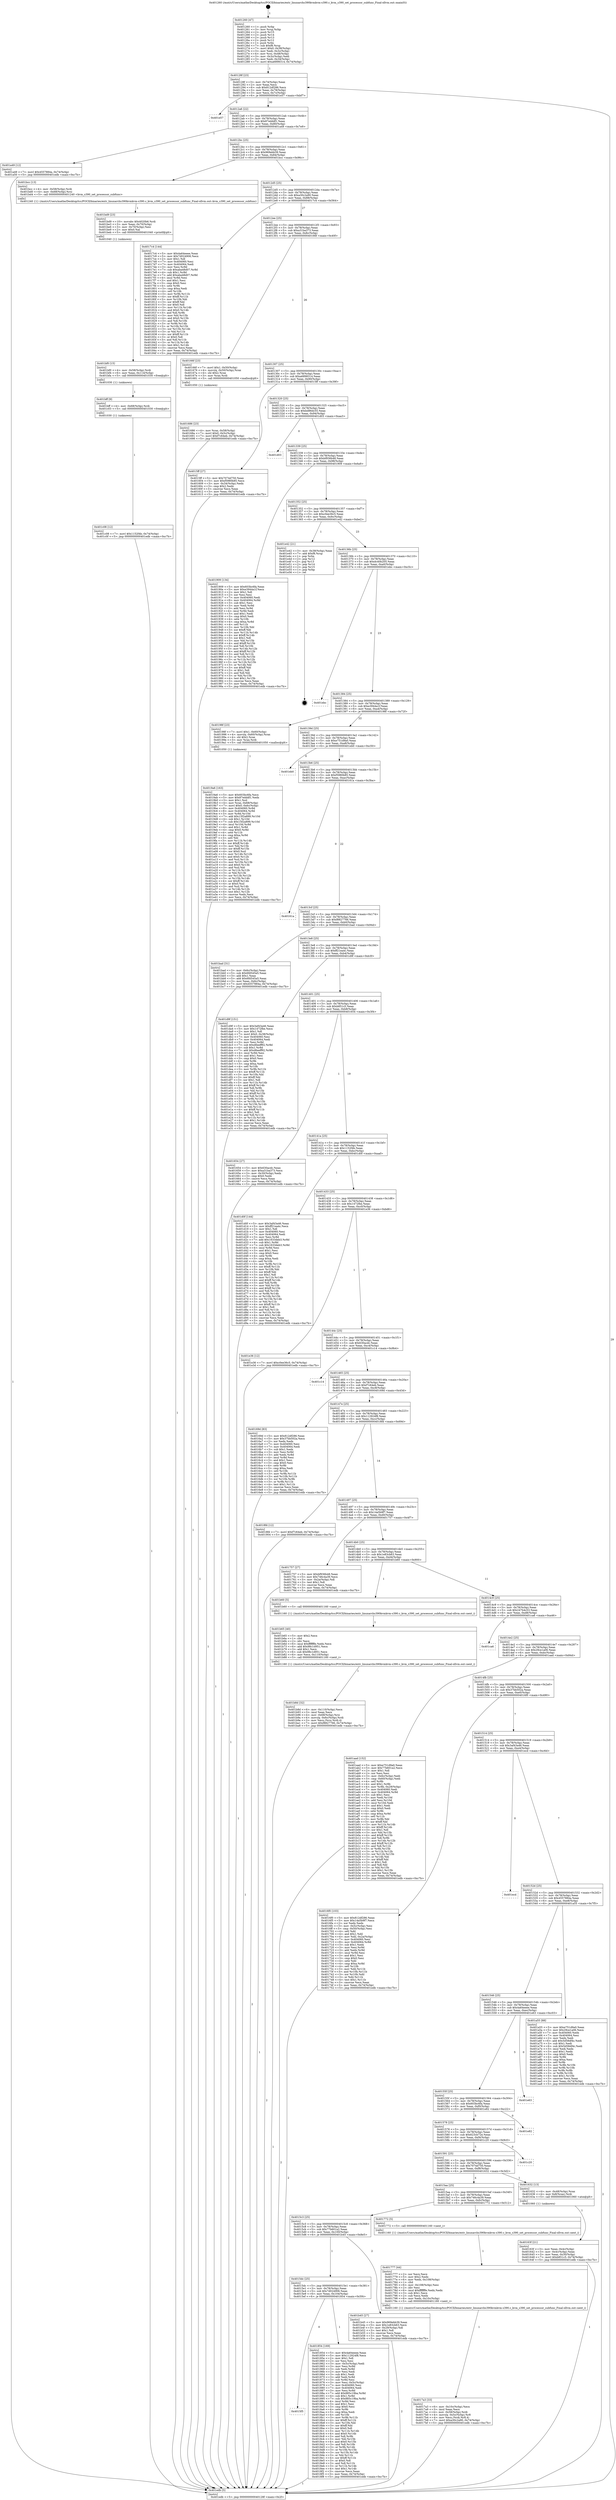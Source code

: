 digraph "0x401260" {
  label = "0x401260 (/mnt/c/Users/mathe/Desktop/tcc/POCII/binaries/extr_linuxarchs390kvmkvm-s390.c_kvm_s390_set_processor_subfunc_Final-ollvm.out::main(0))"
  labelloc = "t"
  node[shape=record]

  Entry [label="",width=0.3,height=0.3,shape=circle,fillcolor=black,style=filled]
  "0x40128f" [label="{
     0x40128f [23]\l
     | [instrs]\l
     &nbsp;&nbsp;0x40128f \<+3\>: mov -0x74(%rbp),%eax\l
     &nbsp;&nbsp;0x401292 \<+2\>: mov %eax,%ecx\l
     &nbsp;&nbsp;0x401294 \<+6\>: sub $0x812df286,%ecx\l
     &nbsp;&nbsp;0x40129a \<+3\>: mov %eax,-0x78(%rbp)\l
     &nbsp;&nbsp;0x40129d \<+3\>: mov %ecx,-0x7c(%rbp)\l
     &nbsp;&nbsp;0x4012a0 \<+6\>: je 0000000000401e57 \<main+0xbf7\>\l
  }"]
  "0x401e57" [label="{
     0x401e57\l
  }", style=dashed]
  "0x4012a6" [label="{
     0x4012a6 [22]\l
     | [instrs]\l
     &nbsp;&nbsp;0x4012a6 \<+5\>: jmp 00000000004012ab \<main+0x4b\>\l
     &nbsp;&nbsp;0x4012ab \<+3\>: mov -0x78(%rbp),%eax\l
     &nbsp;&nbsp;0x4012ae \<+5\>: sub $0x87edddf1,%eax\l
     &nbsp;&nbsp;0x4012b3 \<+3\>: mov %eax,-0x80(%rbp)\l
     &nbsp;&nbsp;0x4012b6 \<+6\>: je 0000000000401a49 \<main+0x7e9\>\l
  }"]
  Exit [label="",width=0.3,height=0.3,shape=circle,fillcolor=black,style=filled,peripheries=2]
  "0x401a49" [label="{
     0x401a49 [12]\l
     | [instrs]\l
     &nbsp;&nbsp;0x401a49 \<+7\>: movl $0x4557884a,-0x74(%rbp)\l
     &nbsp;&nbsp;0x401a50 \<+5\>: jmp 0000000000401edb \<main+0xc7b\>\l
  }"]
  "0x4012bc" [label="{
     0x4012bc [25]\l
     | [instrs]\l
     &nbsp;&nbsp;0x4012bc \<+5\>: jmp 00000000004012c1 \<main+0x61\>\l
     &nbsp;&nbsp;0x4012c1 \<+3\>: mov -0x78(%rbp),%eax\l
     &nbsp;&nbsp;0x4012c4 \<+5\>: sub $0x969ebb39,%eax\l
     &nbsp;&nbsp;0x4012c9 \<+6\>: mov %eax,-0x84(%rbp)\l
     &nbsp;&nbsp;0x4012cf \<+6\>: je 0000000000401bcc \<main+0x96c\>\l
  }"]
  "0x401c08" [label="{
     0x401c08 [12]\l
     | [instrs]\l
     &nbsp;&nbsp;0x401c08 \<+7\>: movl $0x1152f4b,-0x74(%rbp)\l
     &nbsp;&nbsp;0x401c0f \<+5\>: jmp 0000000000401edb \<main+0xc7b\>\l
  }"]
  "0x401bcc" [label="{
     0x401bcc [13]\l
     | [instrs]\l
     &nbsp;&nbsp;0x401bcc \<+4\>: mov -0x58(%rbp),%rdi\l
     &nbsp;&nbsp;0x401bd0 \<+4\>: mov -0x68(%rbp),%rsi\l
     &nbsp;&nbsp;0x401bd4 \<+5\>: call 0000000000401240 \<kvm_s390_set_processor_subfunc\>\l
     | [calls]\l
     &nbsp;&nbsp;0x401240 \{1\} (/mnt/c/Users/mathe/Desktop/tcc/POCII/binaries/extr_linuxarchs390kvmkvm-s390.c_kvm_s390_set_processor_subfunc_Final-ollvm.out::kvm_s390_set_processor_subfunc)\l
  }"]
  "0x4012d5" [label="{
     0x4012d5 [25]\l
     | [instrs]\l
     &nbsp;&nbsp;0x4012d5 \<+5\>: jmp 00000000004012da \<main+0x7a\>\l
     &nbsp;&nbsp;0x4012da \<+3\>: mov -0x78(%rbp),%eax\l
     &nbsp;&nbsp;0x4012dd \<+5\>: sub $0xa30c2a90,%eax\l
     &nbsp;&nbsp;0x4012e2 \<+6\>: mov %eax,-0x88(%rbp)\l
     &nbsp;&nbsp;0x4012e8 \<+6\>: je 00000000004017c4 \<main+0x564\>\l
  }"]
  "0x401bff" [label="{
     0x401bff [9]\l
     | [instrs]\l
     &nbsp;&nbsp;0x401bff \<+4\>: mov -0x68(%rbp),%rdi\l
     &nbsp;&nbsp;0x401c03 \<+5\>: call 0000000000401030 \<free@plt\>\l
     | [calls]\l
     &nbsp;&nbsp;0x401030 \{1\} (unknown)\l
  }"]
  "0x4017c4" [label="{
     0x4017c4 [144]\l
     | [instrs]\l
     &nbsp;&nbsp;0x4017c4 \<+5\>: mov $0x4a64eeee,%eax\l
     &nbsp;&nbsp;0x4017c9 \<+5\>: mov $0x7d024906,%ecx\l
     &nbsp;&nbsp;0x4017ce \<+2\>: mov $0x1,%dl\l
     &nbsp;&nbsp;0x4017d0 \<+7\>: mov 0x404060,%esi\l
     &nbsp;&nbsp;0x4017d7 \<+7\>: mov 0x404064,%edi\l
     &nbsp;&nbsp;0x4017de \<+3\>: mov %esi,%r8d\l
     &nbsp;&nbsp;0x4017e1 \<+7\>: sub $0xaba48d07,%r8d\l
     &nbsp;&nbsp;0x4017e8 \<+4\>: sub $0x1,%r8d\l
     &nbsp;&nbsp;0x4017ec \<+7\>: add $0xaba48d07,%r8d\l
     &nbsp;&nbsp;0x4017f3 \<+4\>: imul %r8d,%esi\l
     &nbsp;&nbsp;0x4017f7 \<+3\>: and $0x1,%esi\l
     &nbsp;&nbsp;0x4017fa \<+3\>: cmp $0x0,%esi\l
     &nbsp;&nbsp;0x4017fd \<+4\>: sete %r9b\l
     &nbsp;&nbsp;0x401801 \<+3\>: cmp $0xa,%edi\l
     &nbsp;&nbsp;0x401804 \<+4\>: setl %r10b\l
     &nbsp;&nbsp;0x401808 \<+3\>: mov %r9b,%r11b\l
     &nbsp;&nbsp;0x40180b \<+4\>: xor $0xff,%r11b\l
     &nbsp;&nbsp;0x40180f \<+3\>: mov %r10b,%bl\l
     &nbsp;&nbsp;0x401812 \<+3\>: xor $0xff,%bl\l
     &nbsp;&nbsp;0x401815 \<+3\>: xor $0x0,%dl\l
     &nbsp;&nbsp;0x401818 \<+3\>: mov %r11b,%r14b\l
     &nbsp;&nbsp;0x40181b \<+4\>: and $0x0,%r14b\l
     &nbsp;&nbsp;0x40181f \<+3\>: and %dl,%r9b\l
     &nbsp;&nbsp;0x401822 \<+3\>: mov %bl,%r15b\l
     &nbsp;&nbsp;0x401825 \<+4\>: and $0x0,%r15b\l
     &nbsp;&nbsp;0x401829 \<+3\>: and %dl,%r10b\l
     &nbsp;&nbsp;0x40182c \<+3\>: or %r9b,%r14b\l
     &nbsp;&nbsp;0x40182f \<+3\>: or %r10b,%r15b\l
     &nbsp;&nbsp;0x401832 \<+3\>: xor %r15b,%r14b\l
     &nbsp;&nbsp;0x401835 \<+3\>: or %bl,%r11b\l
     &nbsp;&nbsp;0x401838 \<+4\>: xor $0xff,%r11b\l
     &nbsp;&nbsp;0x40183c \<+3\>: or $0x0,%dl\l
     &nbsp;&nbsp;0x40183f \<+3\>: and %dl,%r11b\l
     &nbsp;&nbsp;0x401842 \<+3\>: or %r11b,%r14b\l
     &nbsp;&nbsp;0x401845 \<+4\>: test $0x1,%r14b\l
     &nbsp;&nbsp;0x401849 \<+3\>: cmovne %ecx,%eax\l
     &nbsp;&nbsp;0x40184c \<+3\>: mov %eax,-0x74(%rbp)\l
     &nbsp;&nbsp;0x40184f \<+5\>: jmp 0000000000401edb \<main+0xc7b\>\l
  }"]
  "0x4012ee" [label="{
     0x4012ee [25]\l
     | [instrs]\l
     &nbsp;&nbsp;0x4012ee \<+5\>: jmp 00000000004012f3 \<main+0x93\>\l
     &nbsp;&nbsp;0x4012f3 \<+3\>: mov -0x78(%rbp),%eax\l
     &nbsp;&nbsp;0x4012f6 \<+5\>: sub $0xa31ba373,%eax\l
     &nbsp;&nbsp;0x4012fb \<+6\>: mov %eax,-0x8c(%rbp)\l
     &nbsp;&nbsp;0x401301 \<+6\>: je 000000000040166f \<main+0x40f\>\l
  }"]
  "0x401bf0" [label="{
     0x401bf0 [15]\l
     | [instrs]\l
     &nbsp;&nbsp;0x401bf0 \<+4\>: mov -0x58(%rbp),%rdi\l
     &nbsp;&nbsp;0x401bf4 \<+6\>: mov %eax,-0x114(%rbp)\l
     &nbsp;&nbsp;0x401bfa \<+5\>: call 0000000000401030 \<free@plt\>\l
     | [calls]\l
     &nbsp;&nbsp;0x401030 \{1\} (unknown)\l
  }"]
  "0x40166f" [label="{
     0x40166f [23]\l
     | [instrs]\l
     &nbsp;&nbsp;0x40166f \<+7\>: movl $0x1,-0x50(%rbp)\l
     &nbsp;&nbsp;0x401676 \<+4\>: movslq -0x50(%rbp),%rax\l
     &nbsp;&nbsp;0x40167a \<+4\>: shl $0x2,%rax\l
     &nbsp;&nbsp;0x40167e \<+3\>: mov %rax,%rdi\l
     &nbsp;&nbsp;0x401681 \<+5\>: call 0000000000401050 \<malloc@plt\>\l
     | [calls]\l
     &nbsp;&nbsp;0x401050 \{1\} (unknown)\l
  }"]
  "0x401307" [label="{
     0x401307 [25]\l
     | [instrs]\l
     &nbsp;&nbsp;0x401307 \<+5\>: jmp 000000000040130c \<main+0xac\>\l
     &nbsp;&nbsp;0x40130c \<+3\>: mov -0x78(%rbp),%eax\l
     &nbsp;&nbsp;0x40130f \<+5\>: sub $0xa6898314,%eax\l
     &nbsp;&nbsp;0x401314 \<+6\>: mov %eax,-0x90(%rbp)\l
     &nbsp;&nbsp;0x40131a \<+6\>: je 00000000004015ff \<main+0x39f\>\l
  }"]
  "0x401bd9" [label="{
     0x401bd9 [23]\l
     | [instrs]\l
     &nbsp;&nbsp;0x401bd9 \<+10\>: movabs $0x4020b6,%rdi\l
     &nbsp;&nbsp;0x401be3 \<+3\>: mov %eax,-0x70(%rbp)\l
     &nbsp;&nbsp;0x401be6 \<+3\>: mov -0x70(%rbp),%esi\l
     &nbsp;&nbsp;0x401be9 \<+2\>: mov $0x0,%al\l
     &nbsp;&nbsp;0x401beb \<+5\>: call 0000000000401040 \<printf@plt\>\l
     | [calls]\l
     &nbsp;&nbsp;0x401040 \{1\} (unknown)\l
  }"]
  "0x4015ff" [label="{
     0x4015ff [27]\l
     | [instrs]\l
     &nbsp;&nbsp;0x4015ff \<+5\>: mov $0x7074d750,%eax\l
     &nbsp;&nbsp;0x401604 \<+5\>: mov $0xf5980b85,%ecx\l
     &nbsp;&nbsp;0x401609 \<+3\>: mov -0x34(%rbp),%edx\l
     &nbsp;&nbsp;0x40160c \<+3\>: cmp $0x2,%edx\l
     &nbsp;&nbsp;0x40160f \<+3\>: cmovne %ecx,%eax\l
     &nbsp;&nbsp;0x401612 \<+3\>: mov %eax,-0x74(%rbp)\l
     &nbsp;&nbsp;0x401615 \<+5\>: jmp 0000000000401edb \<main+0xc7b\>\l
  }"]
  "0x401320" [label="{
     0x401320 [25]\l
     | [instrs]\l
     &nbsp;&nbsp;0x401320 \<+5\>: jmp 0000000000401325 \<main+0xc5\>\l
     &nbsp;&nbsp;0x401325 \<+3\>: mov -0x78(%rbp),%eax\l
     &nbsp;&nbsp;0x401328 \<+5\>: sub $0xbd86dc55,%eax\l
     &nbsp;&nbsp;0x40132d \<+6\>: mov %eax,-0x94(%rbp)\l
     &nbsp;&nbsp;0x401333 \<+6\>: je 0000000000401d03 \<main+0xaa3\>\l
  }"]
  "0x401edb" [label="{
     0x401edb [5]\l
     | [instrs]\l
     &nbsp;&nbsp;0x401edb \<+5\>: jmp 000000000040128f \<main+0x2f\>\l
  }"]
  "0x401260" [label="{
     0x401260 [47]\l
     | [instrs]\l
     &nbsp;&nbsp;0x401260 \<+1\>: push %rbp\l
     &nbsp;&nbsp;0x401261 \<+3\>: mov %rsp,%rbp\l
     &nbsp;&nbsp;0x401264 \<+2\>: push %r15\l
     &nbsp;&nbsp;0x401266 \<+2\>: push %r14\l
     &nbsp;&nbsp;0x401268 \<+2\>: push %r13\l
     &nbsp;&nbsp;0x40126a \<+2\>: push %r12\l
     &nbsp;&nbsp;0x40126c \<+1\>: push %rbx\l
     &nbsp;&nbsp;0x40126d \<+7\>: sub $0xf8,%rsp\l
     &nbsp;&nbsp;0x401274 \<+7\>: movl $0x0,-0x38(%rbp)\l
     &nbsp;&nbsp;0x40127b \<+3\>: mov %edi,-0x3c(%rbp)\l
     &nbsp;&nbsp;0x40127e \<+4\>: mov %rsi,-0x48(%rbp)\l
     &nbsp;&nbsp;0x401282 \<+3\>: mov -0x3c(%rbp),%edi\l
     &nbsp;&nbsp;0x401285 \<+3\>: mov %edi,-0x34(%rbp)\l
     &nbsp;&nbsp;0x401288 \<+7\>: movl $0xa6898314,-0x74(%rbp)\l
  }"]
  "0x401b8d" [label="{
     0x401b8d [32]\l
     | [instrs]\l
     &nbsp;&nbsp;0x401b8d \<+6\>: mov -0x110(%rbp),%ecx\l
     &nbsp;&nbsp;0x401b93 \<+3\>: imul %eax,%ecx\l
     &nbsp;&nbsp;0x401b96 \<+4\>: mov -0x68(%rbp),%rsi\l
     &nbsp;&nbsp;0x401b9a \<+4\>: movslq -0x6c(%rbp),%rdi\l
     &nbsp;&nbsp;0x401b9e \<+3\>: mov %ecx,(%rsi,%rdi,4)\l
     &nbsp;&nbsp;0x401ba1 \<+7\>: movl $0xf8827766,-0x74(%rbp)\l
     &nbsp;&nbsp;0x401ba8 \<+5\>: jmp 0000000000401edb \<main+0xc7b\>\l
  }"]
  "0x401d03" [label="{
     0x401d03\l
  }", style=dashed]
  "0x401339" [label="{
     0x401339 [25]\l
     | [instrs]\l
     &nbsp;&nbsp;0x401339 \<+5\>: jmp 000000000040133e \<main+0xde\>\l
     &nbsp;&nbsp;0x40133e \<+3\>: mov -0x78(%rbp),%eax\l
     &nbsp;&nbsp;0x401341 \<+5\>: sub $0xbf936b48,%eax\l
     &nbsp;&nbsp;0x401346 \<+6\>: mov %eax,-0x98(%rbp)\l
     &nbsp;&nbsp;0x40134c \<+6\>: je 0000000000401909 \<main+0x6a9\>\l
  }"]
  "0x401b65" [label="{
     0x401b65 [40]\l
     | [instrs]\l
     &nbsp;&nbsp;0x401b65 \<+5\>: mov $0x2,%ecx\l
     &nbsp;&nbsp;0x401b6a \<+1\>: cltd\l
     &nbsp;&nbsp;0x401b6b \<+2\>: idiv %ecx\l
     &nbsp;&nbsp;0x401b6d \<+6\>: imul $0xfffffffe,%edx,%ecx\l
     &nbsp;&nbsp;0x401b73 \<+6\>: add $0x98c1d951,%ecx\l
     &nbsp;&nbsp;0x401b79 \<+3\>: add $0x1,%ecx\l
     &nbsp;&nbsp;0x401b7c \<+6\>: sub $0x98c1d951,%ecx\l
     &nbsp;&nbsp;0x401b82 \<+6\>: mov %ecx,-0x110(%rbp)\l
     &nbsp;&nbsp;0x401b88 \<+5\>: call 0000000000401160 \<next_i\>\l
     | [calls]\l
     &nbsp;&nbsp;0x401160 \{1\} (/mnt/c/Users/mathe/Desktop/tcc/POCII/binaries/extr_linuxarchs390kvmkvm-s390.c_kvm_s390_set_processor_subfunc_Final-ollvm.out::next_i)\l
  }"]
  "0x401909" [label="{
     0x401909 [134]\l
     | [instrs]\l
     &nbsp;&nbsp;0x401909 \<+5\>: mov $0x603bc6fa,%eax\l
     &nbsp;&nbsp;0x40190e \<+5\>: mov $0xe3944a1f,%ecx\l
     &nbsp;&nbsp;0x401913 \<+2\>: mov $0x1,%dl\l
     &nbsp;&nbsp;0x401915 \<+2\>: xor %esi,%esi\l
     &nbsp;&nbsp;0x401917 \<+7\>: mov 0x404060,%edi\l
     &nbsp;&nbsp;0x40191e \<+8\>: mov 0x404064,%r8d\l
     &nbsp;&nbsp;0x401926 \<+3\>: sub $0x1,%esi\l
     &nbsp;&nbsp;0x401929 \<+3\>: mov %edi,%r9d\l
     &nbsp;&nbsp;0x40192c \<+3\>: add %esi,%r9d\l
     &nbsp;&nbsp;0x40192f \<+4\>: imul %r9d,%edi\l
     &nbsp;&nbsp;0x401933 \<+3\>: and $0x1,%edi\l
     &nbsp;&nbsp;0x401936 \<+3\>: cmp $0x0,%edi\l
     &nbsp;&nbsp;0x401939 \<+4\>: sete %r10b\l
     &nbsp;&nbsp;0x40193d \<+4\>: cmp $0xa,%r8d\l
     &nbsp;&nbsp;0x401941 \<+4\>: setl %r11b\l
     &nbsp;&nbsp;0x401945 \<+3\>: mov %r10b,%bl\l
     &nbsp;&nbsp;0x401948 \<+3\>: xor $0xff,%bl\l
     &nbsp;&nbsp;0x40194b \<+3\>: mov %r11b,%r14b\l
     &nbsp;&nbsp;0x40194e \<+4\>: xor $0xff,%r14b\l
     &nbsp;&nbsp;0x401952 \<+3\>: xor $0x1,%dl\l
     &nbsp;&nbsp;0x401955 \<+3\>: mov %bl,%r15b\l
     &nbsp;&nbsp;0x401958 \<+4\>: and $0xff,%r15b\l
     &nbsp;&nbsp;0x40195c \<+3\>: and %dl,%r10b\l
     &nbsp;&nbsp;0x40195f \<+3\>: mov %r14b,%r12b\l
     &nbsp;&nbsp;0x401962 \<+4\>: and $0xff,%r12b\l
     &nbsp;&nbsp;0x401966 \<+3\>: and %dl,%r11b\l
     &nbsp;&nbsp;0x401969 \<+3\>: or %r10b,%r15b\l
     &nbsp;&nbsp;0x40196c \<+3\>: or %r11b,%r12b\l
     &nbsp;&nbsp;0x40196f \<+3\>: xor %r12b,%r15b\l
     &nbsp;&nbsp;0x401972 \<+3\>: or %r14b,%bl\l
     &nbsp;&nbsp;0x401975 \<+3\>: xor $0xff,%bl\l
     &nbsp;&nbsp;0x401978 \<+3\>: or $0x1,%dl\l
     &nbsp;&nbsp;0x40197b \<+2\>: and %dl,%bl\l
     &nbsp;&nbsp;0x40197d \<+3\>: or %bl,%r15b\l
     &nbsp;&nbsp;0x401980 \<+4\>: test $0x1,%r15b\l
     &nbsp;&nbsp;0x401984 \<+3\>: cmovne %ecx,%eax\l
     &nbsp;&nbsp;0x401987 \<+3\>: mov %eax,-0x74(%rbp)\l
     &nbsp;&nbsp;0x40198a \<+5\>: jmp 0000000000401edb \<main+0xc7b\>\l
  }"]
  "0x401352" [label="{
     0x401352 [25]\l
     | [instrs]\l
     &nbsp;&nbsp;0x401352 \<+5\>: jmp 0000000000401357 \<main+0xf7\>\l
     &nbsp;&nbsp;0x401357 \<+3\>: mov -0x78(%rbp),%eax\l
     &nbsp;&nbsp;0x40135a \<+5\>: sub $0xc0ee36c5,%eax\l
     &nbsp;&nbsp;0x40135f \<+6\>: mov %eax,-0x9c(%rbp)\l
     &nbsp;&nbsp;0x401365 \<+6\>: je 0000000000401e42 \<main+0xbe2\>\l
  }"]
  "0x4019a6" [label="{
     0x4019a6 [163]\l
     | [instrs]\l
     &nbsp;&nbsp;0x4019a6 \<+5\>: mov $0x603bc6fa,%ecx\l
     &nbsp;&nbsp;0x4019ab \<+5\>: mov $0x87edddf1,%edx\l
     &nbsp;&nbsp;0x4019b0 \<+3\>: mov $0x1,%sil\l
     &nbsp;&nbsp;0x4019b3 \<+4\>: mov %rax,-0x68(%rbp)\l
     &nbsp;&nbsp;0x4019b7 \<+7\>: movl $0x0,-0x6c(%rbp)\l
     &nbsp;&nbsp;0x4019be \<+8\>: mov 0x404060,%r8d\l
     &nbsp;&nbsp;0x4019c6 \<+8\>: mov 0x404064,%r9d\l
     &nbsp;&nbsp;0x4019ce \<+3\>: mov %r8d,%r10d\l
     &nbsp;&nbsp;0x4019d1 \<+7\>: add $0x15f2a899,%r10d\l
     &nbsp;&nbsp;0x4019d8 \<+4\>: sub $0x1,%r10d\l
     &nbsp;&nbsp;0x4019dc \<+7\>: sub $0x15f2a899,%r10d\l
     &nbsp;&nbsp;0x4019e3 \<+4\>: imul %r10d,%r8d\l
     &nbsp;&nbsp;0x4019e7 \<+4\>: and $0x1,%r8d\l
     &nbsp;&nbsp;0x4019eb \<+4\>: cmp $0x0,%r8d\l
     &nbsp;&nbsp;0x4019ef \<+4\>: sete %r11b\l
     &nbsp;&nbsp;0x4019f3 \<+4\>: cmp $0xa,%r9d\l
     &nbsp;&nbsp;0x4019f7 \<+3\>: setl %bl\l
     &nbsp;&nbsp;0x4019fa \<+3\>: mov %r11b,%r14b\l
     &nbsp;&nbsp;0x4019fd \<+4\>: xor $0xff,%r14b\l
     &nbsp;&nbsp;0x401a01 \<+3\>: mov %bl,%r15b\l
     &nbsp;&nbsp;0x401a04 \<+4\>: xor $0xff,%r15b\l
     &nbsp;&nbsp;0x401a08 \<+4\>: xor $0x0,%sil\l
     &nbsp;&nbsp;0x401a0c \<+3\>: mov %r14b,%r12b\l
     &nbsp;&nbsp;0x401a0f \<+4\>: and $0x0,%r12b\l
     &nbsp;&nbsp;0x401a13 \<+3\>: and %sil,%r11b\l
     &nbsp;&nbsp;0x401a16 \<+3\>: mov %r15b,%r13b\l
     &nbsp;&nbsp;0x401a19 \<+4\>: and $0x0,%r13b\l
     &nbsp;&nbsp;0x401a1d \<+3\>: and %sil,%bl\l
     &nbsp;&nbsp;0x401a20 \<+3\>: or %r11b,%r12b\l
     &nbsp;&nbsp;0x401a23 \<+3\>: or %bl,%r13b\l
     &nbsp;&nbsp;0x401a26 \<+3\>: xor %r13b,%r12b\l
     &nbsp;&nbsp;0x401a29 \<+3\>: or %r15b,%r14b\l
     &nbsp;&nbsp;0x401a2c \<+4\>: xor $0xff,%r14b\l
     &nbsp;&nbsp;0x401a30 \<+4\>: or $0x0,%sil\l
     &nbsp;&nbsp;0x401a34 \<+3\>: and %sil,%r14b\l
     &nbsp;&nbsp;0x401a37 \<+3\>: or %r14b,%r12b\l
     &nbsp;&nbsp;0x401a3a \<+4\>: test $0x1,%r12b\l
     &nbsp;&nbsp;0x401a3e \<+3\>: cmovne %edx,%ecx\l
     &nbsp;&nbsp;0x401a41 \<+3\>: mov %ecx,-0x74(%rbp)\l
     &nbsp;&nbsp;0x401a44 \<+5\>: jmp 0000000000401edb \<main+0xc7b\>\l
  }"]
  "0x401e42" [label="{
     0x401e42 [21]\l
     | [instrs]\l
     &nbsp;&nbsp;0x401e42 \<+3\>: mov -0x38(%rbp),%eax\l
     &nbsp;&nbsp;0x401e45 \<+7\>: add $0xf8,%rsp\l
     &nbsp;&nbsp;0x401e4c \<+1\>: pop %rbx\l
     &nbsp;&nbsp;0x401e4d \<+2\>: pop %r12\l
     &nbsp;&nbsp;0x401e4f \<+2\>: pop %r13\l
     &nbsp;&nbsp;0x401e51 \<+2\>: pop %r14\l
     &nbsp;&nbsp;0x401e53 \<+2\>: pop %r15\l
     &nbsp;&nbsp;0x401e55 \<+1\>: pop %rbp\l
     &nbsp;&nbsp;0x401e56 \<+1\>: ret\l
  }"]
  "0x40136b" [label="{
     0x40136b [25]\l
     | [instrs]\l
     &nbsp;&nbsp;0x40136b \<+5\>: jmp 0000000000401370 \<main+0x110\>\l
     &nbsp;&nbsp;0x401370 \<+3\>: mov -0x78(%rbp),%eax\l
     &nbsp;&nbsp;0x401373 \<+5\>: sub $0xdc40b205,%eax\l
     &nbsp;&nbsp;0x401378 \<+6\>: mov %eax,-0xa0(%rbp)\l
     &nbsp;&nbsp;0x40137e \<+6\>: je 0000000000401ebc \<main+0xc5c\>\l
  }"]
  "0x4015f5" [label="{
     0x4015f5\l
  }", style=dashed]
  "0x401ebc" [label="{
     0x401ebc\l
  }", style=dashed]
  "0x401384" [label="{
     0x401384 [25]\l
     | [instrs]\l
     &nbsp;&nbsp;0x401384 \<+5\>: jmp 0000000000401389 \<main+0x129\>\l
     &nbsp;&nbsp;0x401389 \<+3\>: mov -0x78(%rbp),%eax\l
     &nbsp;&nbsp;0x40138c \<+5\>: sub $0xe3944a1f,%eax\l
     &nbsp;&nbsp;0x401391 \<+6\>: mov %eax,-0xa4(%rbp)\l
     &nbsp;&nbsp;0x401397 \<+6\>: je 000000000040198f \<main+0x72f\>\l
  }"]
  "0x401854" [label="{
     0x401854 [169]\l
     | [instrs]\l
     &nbsp;&nbsp;0x401854 \<+5\>: mov $0x4a64eeee,%eax\l
     &nbsp;&nbsp;0x401859 \<+5\>: mov $0x112924f8,%ecx\l
     &nbsp;&nbsp;0x40185e \<+2\>: mov $0x1,%dl\l
     &nbsp;&nbsp;0x401860 \<+2\>: xor %esi,%esi\l
     &nbsp;&nbsp;0x401862 \<+3\>: mov -0x5c(%rbp),%edi\l
     &nbsp;&nbsp;0x401865 \<+3\>: mov %esi,%r8d\l
     &nbsp;&nbsp;0x401868 \<+3\>: sub %edi,%r8d\l
     &nbsp;&nbsp;0x40186b \<+2\>: mov %esi,%edi\l
     &nbsp;&nbsp;0x40186d \<+3\>: sub $0x1,%edi\l
     &nbsp;&nbsp;0x401870 \<+3\>: add %edi,%r8d\l
     &nbsp;&nbsp;0x401873 \<+3\>: sub %r8d,%esi\l
     &nbsp;&nbsp;0x401876 \<+3\>: mov %esi,-0x5c(%rbp)\l
     &nbsp;&nbsp;0x401879 \<+7\>: mov 0x404060,%esi\l
     &nbsp;&nbsp;0x401880 \<+7\>: mov 0x404064,%edi\l
     &nbsp;&nbsp;0x401887 \<+3\>: mov %esi,%r8d\l
     &nbsp;&nbsp;0x40188a \<+7\>: add $0x885c19ba,%r8d\l
     &nbsp;&nbsp;0x401891 \<+4\>: sub $0x1,%r8d\l
     &nbsp;&nbsp;0x401895 \<+7\>: sub $0x885c19ba,%r8d\l
     &nbsp;&nbsp;0x40189c \<+4\>: imul %r8d,%esi\l
     &nbsp;&nbsp;0x4018a0 \<+3\>: and $0x1,%esi\l
     &nbsp;&nbsp;0x4018a3 \<+3\>: cmp $0x0,%esi\l
     &nbsp;&nbsp;0x4018a6 \<+4\>: sete %r9b\l
     &nbsp;&nbsp;0x4018aa \<+3\>: cmp $0xa,%edi\l
     &nbsp;&nbsp;0x4018ad \<+4\>: setl %r10b\l
     &nbsp;&nbsp;0x4018b1 \<+3\>: mov %r9b,%r11b\l
     &nbsp;&nbsp;0x4018b4 \<+4\>: xor $0xff,%r11b\l
     &nbsp;&nbsp;0x4018b8 \<+3\>: mov %r10b,%bl\l
     &nbsp;&nbsp;0x4018bb \<+3\>: xor $0xff,%bl\l
     &nbsp;&nbsp;0x4018be \<+3\>: xor $0x0,%dl\l
     &nbsp;&nbsp;0x4018c1 \<+3\>: mov %r11b,%r14b\l
     &nbsp;&nbsp;0x4018c4 \<+4\>: and $0x0,%r14b\l
     &nbsp;&nbsp;0x4018c8 \<+3\>: and %dl,%r9b\l
     &nbsp;&nbsp;0x4018cb \<+3\>: mov %bl,%r15b\l
     &nbsp;&nbsp;0x4018ce \<+4\>: and $0x0,%r15b\l
     &nbsp;&nbsp;0x4018d2 \<+3\>: and %dl,%r10b\l
     &nbsp;&nbsp;0x4018d5 \<+3\>: or %r9b,%r14b\l
     &nbsp;&nbsp;0x4018d8 \<+3\>: or %r10b,%r15b\l
     &nbsp;&nbsp;0x4018db \<+3\>: xor %r15b,%r14b\l
     &nbsp;&nbsp;0x4018de \<+3\>: or %bl,%r11b\l
     &nbsp;&nbsp;0x4018e1 \<+4\>: xor $0xff,%r11b\l
     &nbsp;&nbsp;0x4018e5 \<+3\>: or $0x0,%dl\l
     &nbsp;&nbsp;0x4018e8 \<+3\>: and %dl,%r11b\l
     &nbsp;&nbsp;0x4018eb \<+3\>: or %r11b,%r14b\l
     &nbsp;&nbsp;0x4018ee \<+4\>: test $0x1,%r14b\l
     &nbsp;&nbsp;0x4018f2 \<+3\>: cmovne %ecx,%eax\l
     &nbsp;&nbsp;0x4018f5 \<+3\>: mov %eax,-0x74(%rbp)\l
     &nbsp;&nbsp;0x4018f8 \<+5\>: jmp 0000000000401edb \<main+0xc7b\>\l
  }"]
  "0x40198f" [label="{
     0x40198f [23]\l
     | [instrs]\l
     &nbsp;&nbsp;0x40198f \<+7\>: movl $0x1,-0x60(%rbp)\l
     &nbsp;&nbsp;0x401996 \<+4\>: movslq -0x60(%rbp),%rax\l
     &nbsp;&nbsp;0x40199a \<+4\>: shl $0x2,%rax\l
     &nbsp;&nbsp;0x40199e \<+3\>: mov %rax,%rdi\l
     &nbsp;&nbsp;0x4019a1 \<+5\>: call 0000000000401050 \<malloc@plt\>\l
     | [calls]\l
     &nbsp;&nbsp;0x401050 \{1\} (unknown)\l
  }"]
  "0x40139d" [label="{
     0x40139d [25]\l
     | [instrs]\l
     &nbsp;&nbsp;0x40139d \<+5\>: jmp 00000000004013a2 \<main+0x142\>\l
     &nbsp;&nbsp;0x4013a2 \<+3\>: mov -0x78(%rbp),%eax\l
     &nbsp;&nbsp;0x4013a5 \<+5\>: sub $0xe751d9a0,%eax\l
     &nbsp;&nbsp;0x4013aa \<+6\>: mov %eax,-0xa8(%rbp)\l
     &nbsp;&nbsp;0x4013b0 \<+6\>: je 0000000000401eb0 \<main+0xc50\>\l
  }"]
  "0x4015dc" [label="{
     0x4015dc [25]\l
     | [instrs]\l
     &nbsp;&nbsp;0x4015dc \<+5\>: jmp 00000000004015e1 \<main+0x381\>\l
     &nbsp;&nbsp;0x4015e1 \<+3\>: mov -0x78(%rbp),%eax\l
     &nbsp;&nbsp;0x4015e4 \<+5\>: sub $0x7d024906,%eax\l
     &nbsp;&nbsp;0x4015e9 \<+6\>: mov %eax,-0x104(%rbp)\l
     &nbsp;&nbsp;0x4015ef \<+6\>: je 0000000000401854 \<main+0x5f4\>\l
  }"]
  "0x401eb0" [label="{
     0x401eb0\l
  }", style=dashed]
  "0x4013b6" [label="{
     0x4013b6 [25]\l
     | [instrs]\l
     &nbsp;&nbsp;0x4013b6 \<+5\>: jmp 00000000004013bb \<main+0x15b\>\l
     &nbsp;&nbsp;0x4013bb \<+3\>: mov -0x78(%rbp),%eax\l
     &nbsp;&nbsp;0x4013be \<+5\>: sub $0xf5980b85,%eax\l
     &nbsp;&nbsp;0x4013c3 \<+6\>: mov %eax,-0xac(%rbp)\l
     &nbsp;&nbsp;0x4013c9 \<+6\>: je 000000000040161a \<main+0x3ba\>\l
  }"]
  "0x401b45" [label="{
     0x401b45 [27]\l
     | [instrs]\l
     &nbsp;&nbsp;0x401b45 \<+5\>: mov $0x969ebb39,%eax\l
     &nbsp;&nbsp;0x401b4a \<+5\>: mov $0x1e83cb63,%ecx\l
     &nbsp;&nbsp;0x401b4f \<+3\>: mov -0x29(%rbp),%dl\l
     &nbsp;&nbsp;0x401b52 \<+3\>: test $0x1,%dl\l
     &nbsp;&nbsp;0x401b55 \<+3\>: cmovne %ecx,%eax\l
     &nbsp;&nbsp;0x401b58 \<+3\>: mov %eax,-0x74(%rbp)\l
     &nbsp;&nbsp;0x401b5b \<+5\>: jmp 0000000000401edb \<main+0xc7b\>\l
  }"]
  "0x40161a" [label="{
     0x40161a\l
  }", style=dashed]
  "0x4013cf" [label="{
     0x4013cf [25]\l
     | [instrs]\l
     &nbsp;&nbsp;0x4013cf \<+5\>: jmp 00000000004013d4 \<main+0x174\>\l
     &nbsp;&nbsp;0x4013d4 \<+3\>: mov -0x78(%rbp),%eax\l
     &nbsp;&nbsp;0x4013d7 \<+5\>: sub $0xf8827766,%eax\l
     &nbsp;&nbsp;0x4013dc \<+6\>: mov %eax,-0xb0(%rbp)\l
     &nbsp;&nbsp;0x4013e2 \<+6\>: je 0000000000401bad \<main+0x94d\>\l
  }"]
  "0x4017a3" [label="{
     0x4017a3 [33]\l
     | [instrs]\l
     &nbsp;&nbsp;0x4017a3 \<+6\>: mov -0x10c(%rbp),%ecx\l
     &nbsp;&nbsp;0x4017a9 \<+3\>: imul %eax,%ecx\l
     &nbsp;&nbsp;0x4017ac \<+4\>: mov -0x58(%rbp),%rdi\l
     &nbsp;&nbsp;0x4017b0 \<+4\>: movslq -0x5c(%rbp),%r8\l
     &nbsp;&nbsp;0x4017b4 \<+4\>: mov %ecx,(%rdi,%r8,4)\l
     &nbsp;&nbsp;0x4017b8 \<+7\>: movl $0xa30c2a90,-0x74(%rbp)\l
     &nbsp;&nbsp;0x4017bf \<+5\>: jmp 0000000000401edb \<main+0xc7b\>\l
  }"]
  "0x401bad" [label="{
     0x401bad [31]\l
     | [instrs]\l
     &nbsp;&nbsp;0x401bad \<+3\>: mov -0x6c(%rbp),%eax\l
     &nbsp;&nbsp;0x401bb0 \<+5\>: sub $0x6fd545a5,%eax\l
     &nbsp;&nbsp;0x401bb5 \<+3\>: add $0x1,%eax\l
     &nbsp;&nbsp;0x401bb8 \<+5\>: add $0x6fd545a5,%eax\l
     &nbsp;&nbsp;0x401bbd \<+3\>: mov %eax,-0x6c(%rbp)\l
     &nbsp;&nbsp;0x401bc0 \<+7\>: movl $0x4557884a,-0x74(%rbp)\l
     &nbsp;&nbsp;0x401bc7 \<+5\>: jmp 0000000000401edb \<main+0xc7b\>\l
  }"]
  "0x4013e8" [label="{
     0x4013e8 [25]\l
     | [instrs]\l
     &nbsp;&nbsp;0x4013e8 \<+5\>: jmp 00000000004013ed \<main+0x18d\>\l
     &nbsp;&nbsp;0x4013ed \<+3\>: mov -0x78(%rbp),%eax\l
     &nbsp;&nbsp;0x4013f0 \<+5\>: sub $0xff21ea4c,%eax\l
     &nbsp;&nbsp;0x4013f5 \<+6\>: mov %eax,-0xb4(%rbp)\l
     &nbsp;&nbsp;0x4013fb \<+6\>: je 0000000000401d9f \<main+0xb3f\>\l
  }"]
  "0x401777" [label="{
     0x401777 [44]\l
     | [instrs]\l
     &nbsp;&nbsp;0x401777 \<+2\>: xor %ecx,%ecx\l
     &nbsp;&nbsp;0x401779 \<+5\>: mov $0x2,%edx\l
     &nbsp;&nbsp;0x40177e \<+6\>: mov %edx,-0x108(%rbp)\l
     &nbsp;&nbsp;0x401784 \<+1\>: cltd\l
     &nbsp;&nbsp;0x401785 \<+6\>: mov -0x108(%rbp),%esi\l
     &nbsp;&nbsp;0x40178b \<+2\>: idiv %esi\l
     &nbsp;&nbsp;0x40178d \<+6\>: imul $0xfffffffe,%edx,%edx\l
     &nbsp;&nbsp;0x401793 \<+3\>: sub $0x1,%ecx\l
     &nbsp;&nbsp;0x401796 \<+2\>: sub %ecx,%edx\l
     &nbsp;&nbsp;0x401798 \<+6\>: mov %edx,-0x10c(%rbp)\l
     &nbsp;&nbsp;0x40179e \<+5\>: call 0000000000401160 \<next_i\>\l
     | [calls]\l
     &nbsp;&nbsp;0x401160 \{1\} (/mnt/c/Users/mathe/Desktop/tcc/POCII/binaries/extr_linuxarchs390kvmkvm-s390.c_kvm_s390_set_processor_subfunc_Final-ollvm.out::next_i)\l
  }"]
  "0x401d9f" [label="{
     0x401d9f [151]\l
     | [instrs]\l
     &nbsp;&nbsp;0x401d9f \<+5\>: mov $0x3af43a46,%eax\l
     &nbsp;&nbsp;0x401da4 \<+5\>: mov $0x1472fbe,%ecx\l
     &nbsp;&nbsp;0x401da9 \<+2\>: mov $0x1,%dl\l
     &nbsp;&nbsp;0x401dab \<+7\>: movl $0x0,-0x38(%rbp)\l
     &nbsp;&nbsp;0x401db2 \<+7\>: mov 0x404060,%esi\l
     &nbsp;&nbsp;0x401db9 \<+7\>: mov 0x404064,%edi\l
     &nbsp;&nbsp;0x401dc0 \<+3\>: mov %esi,%r8d\l
     &nbsp;&nbsp;0x401dc3 \<+7\>: sub $0xd6eeff92,%r8d\l
     &nbsp;&nbsp;0x401dca \<+4\>: sub $0x1,%r8d\l
     &nbsp;&nbsp;0x401dce \<+7\>: add $0xd6eeff92,%r8d\l
     &nbsp;&nbsp;0x401dd5 \<+4\>: imul %r8d,%esi\l
     &nbsp;&nbsp;0x401dd9 \<+3\>: and $0x1,%esi\l
     &nbsp;&nbsp;0x401ddc \<+3\>: cmp $0x0,%esi\l
     &nbsp;&nbsp;0x401ddf \<+4\>: sete %r9b\l
     &nbsp;&nbsp;0x401de3 \<+3\>: cmp $0xa,%edi\l
     &nbsp;&nbsp;0x401de6 \<+4\>: setl %r10b\l
     &nbsp;&nbsp;0x401dea \<+3\>: mov %r9b,%r11b\l
     &nbsp;&nbsp;0x401ded \<+4\>: xor $0xff,%r11b\l
     &nbsp;&nbsp;0x401df1 \<+3\>: mov %r10b,%bl\l
     &nbsp;&nbsp;0x401df4 \<+3\>: xor $0xff,%bl\l
     &nbsp;&nbsp;0x401df7 \<+3\>: xor $0x1,%dl\l
     &nbsp;&nbsp;0x401dfa \<+3\>: mov %r11b,%r14b\l
     &nbsp;&nbsp;0x401dfd \<+4\>: and $0xff,%r14b\l
     &nbsp;&nbsp;0x401e01 \<+3\>: and %dl,%r9b\l
     &nbsp;&nbsp;0x401e04 \<+3\>: mov %bl,%r15b\l
     &nbsp;&nbsp;0x401e07 \<+4\>: and $0xff,%r15b\l
     &nbsp;&nbsp;0x401e0b \<+3\>: and %dl,%r10b\l
     &nbsp;&nbsp;0x401e0e \<+3\>: or %r9b,%r14b\l
     &nbsp;&nbsp;0x401e11 \<+3\>: or %r10b,%r15b\l
     &nbsp;&nbsp;0x401e14 \<+3\>: xor %r15b,%r14b\l
     &nbsp;&nbsp;0x401e17 \<+3\>: or %bl,%r11b\l
     &nbsp;&nbsp;0x401e1a \<+4\>: xor $0xff,%r11b\l
     &nbsp;&nbsp;0x401e1e \<+3\>: or $0x1,%dl\l
     &nbsp;&nbsp;0x401e21 \<+3\>: and %dl,%r11b\l
     &nbsp;&nbsp;0x401e24 \<+3\>: or %r11b,%r14b\l
     &nbsp;&nbsp;0x401e27 \<+4\>: test $0x1,%r14b\l
     &nbsp;&nbsp;0x401e2b \<+3\>: cmovne %ecx,%eax\l
     &nbsp;&nbsp;0x401e2e \<+3\>: mov %eax,-0x74(%rbp)\l
     &nbsp;&nbsp;0x401e31 \<+5\>: jmp 0000000000401edb \<main+0xc7b\>\l
  }"]
  "0x401401" [label="{
     0x401401 [25]\l
     | [instrs]\l
     &nbsp;&nbsp;0x401401 \<+5\>: jmp 0000000000401406 \<main+0x1a6\>\l
     &nbsp;&nbsp;0x401406 \<+3\>: mov -0x78(%rbp),%eax\l
     &nbsp;&nbsp;0x401409 \<+5\>: sub $0xb851c5,%eax\l
     &nbsp;&nbsp;0x40140e \<+6\>: mov %eax,-0xb8(%rbp)\l
     &nbsp;&nbsp;0x401414 \<+6\>: je 0000000000401654 \<main+0x3f4\>\l
  }"]
  "0x4015c3" [label="{
     0x4015c3 [25]\l
     | [instrs]\l
     &nbsp;&nbsp;0x4015c3 \<+5\>: jmp 00000000004015c8 \<main+0x368\>\l
     &nbsp;&nbsp;0x4015c8 \<+3\>: mov -0x78(%rbp),%eax\l
     &nbsp;&nbsp;0x4015cb \<+5\>: sub $0x77b601a2,%eax\l
     &nbsp;&nbsp;0x4015d0 \<+6\>: mov %eax,-0x100(%rbp)\l
     &nbsp;&nbsp;0x4015d6 \<+6\>: je 0000000000401b45 \<main+0x8e5\>\l
  }"]
  "0x401654" [label="{
     0x401654 [27]\l
     | [instrs]\l
     &nbsp;&nbsp;0x401654 \<+5\>: mov $0x630acdc,%eax\l
     &nbsp;&nbsp;0x401659 \<+5\>: mov $0xa31ba373,%ecx\l
     &nbsp;&nbsp;0x40165e \<+3\>: mov -0x30(%rbp),%edx\l
     &nbsp;&nbsp;0x401661 \<+3\>: cmp $0x0,%edx\l
     &nbsp;&nbsp;0x401664 \<+3\>: cmove %ecx,%eax\l
     &nbsp;&nbsp;0x401667 \<+3\>: mov %eax,-0x74(%rbp)\l
     &nbsp;&nbsp;0x40166a \<+5\>: jmp 0000000000401edb \<main+0xc7b\>\l
  }"]
  "0x40141a" [label="{
     0x40141a [25]\l
     | [instrs]\l
     &nbsp;&nbsp;0x40141a \<+5\>: jmp 000000000040141f \<main+0x1bf\>\l
     &nbsp;&nbsp;0x40141f \<+3\>: mov -0x78(%rbp),%eax\l
     &nbsp;&nbsp;0x401422 \<+5\>: sub $0x1152f4b,%eax\l
     &nbsp;&nbsp;0x401427 \<+6\>: mov %eax,-0xbc(%rbp)\l
     &nbsp;&nbsp;0x40142d \<+6\>: je 0000000000401d0f \<main+0xaaf\>\l
  }"]
  "0x401772" [label="{
     0x401772 [5]\l
     | [instrs]\l
     &nbsp;&nbsp;0x401772 \<+5\>: call 0000000000401160 \<next_i\>\l
     | [calls]\l
     &nbsp;&nbsp;0x401160 \{1\} (/mnt/c/Users/mathe/Desktop/tcc/POCII/binaries/extr_linuxarchs390kvmkvm-s390.c_kvm_s390_set_processor_subfunc_Final-ollvm.out::next_i)\l
  }"]
  "0x401d0f" [label="{
     0x401d0f [144]\l
     | [instrs]\l
     &nbsp;&nbsp;0x401d0f \<+5\>: mov $0x3af43a46,%eax\l
     &nbsp;&nbsp;0x401d14 \<+5\>: mov $0xff21ea4c,%ecx\l
     &nbsp;&nbsp;0x401d19 \<+2\>: mov $0x1,%dl\l
     &nbsp;&nbsp;0x401d1b \<+7\>: mov 0x404060,%esi\l
     &nbsp;&nbsp;0x401d22 \<+7\>: mov 0x404064,%edi\l
     &nbsp;&nbsp;0x401d29 \<+3\>: mov %esi,%r8d\l
     &nbsp;&nbsp;0x401d2c \<+7\>: add $0x1633deb3,%r8d\l
     &nbsp;&nbsp;0x401d33 \<+4\>: sub $0x1,%r8d\l
     &nbsp;&nbsp;0x401d37 \<+7\>: sub $0x1633deb3,%r8d\l
     &nbsp;&nbsp;0x401d3e \<+4\>: imul %r8d,%esi\l
     &nbsp;&nbsp;0x401d42 \<+3\>: and $0x1,%esi\l
     &nbsp;&nbsp;0x401d45 \<+3\>: cmp $0x0,%esi\l
     &nbsp;&nbsp;0x401d48 \<+4\>: sete %r9b\l
     &nbsp;&nbsp;0x401d4c \<+3\>: cmp $0xa,%edi\l
     &nbsp;&nbsp;0x401d4f \<+4\>: setl %r10b\l
     &nbsp;&nbsp;0x401d53 \<+3\>: mov %r9b,%r11b\l
     &nbsp;&nbsp;0x401d56 \<+4\>: xor $0xff,%r11b\l
     &nbsp;&nbsp;0x401d5a \<+3\>: mov %r10b,%bl\l
     &nbsp;&nbsp;0x401d5d \<+3\>: xor $0xff,%bl\l
     &nbsp;&nbsp;0x401d60 \<+3\>: xor $0x1,%dl\l
     &nbsp;&nbsp;0x401d63 \<+3\>: mov %r11b,%r14b\l
     &nbsp;&nbsp;0x401d66 \<+4\>: and $0xff,%r14b\l
     &nbsp;&nbsp;0x401d6a \<+3\>: and %dl,%r9b\l
     &nbsp;&nbsp;0x401d6d \<+3\>: mov %bl,%r15b\l
     &nbsp;&nbsp;0x401d70 \<+4\>: and $0xff,%r15b\l
     &nbsp;&nbsp;0x401d74 \<+3\>: and %dl,%r10b\l
     &nbsp;&nbsp;0x401d77 \<+3\>: or %r9b,%r14b\l
     &nbsp;&nbsp;0x401d7a \<+3\>: or %r10b,%r15b\l
     &nbsp;&nbsp;0x401d7d \<+3\>: xor %r15b,%r14b\l
     &nbsp;&nbsp;0x401d80 \<+3\>: or %bl,%r11b\l
     &nbsp;&nbsp;0x401d83 \<+4\>: xor $0xff,%r11b\l
     &nbsp;&nbsp;0x401d87 \<+3\>: or $0x1,%dl\l
     &nbsp;&nbsp;0x401d8a \<+3\>: and %dl,%r11b\l
     &nbsp;&nbsp;0x401d8d \<+3\>: or %r11b,%r14b\l
     &nbsp;&nbsp;0x401d90 \<+4\>: test $0x1,%r14b\l
     &nbsp;&nbsp;0x401d94 \<+3\>: cmovne %ecx,%eax\l
     &nbsp;&nbsp;0x401d97 \<+3\>: mov %eax,-0x74(%rbp)\l
     &nbsp;&nbsp;0x401d9a \<+5\>: jmp 0000000000401edb \<main+0xc7b\>\l
  }"]
  "0x401433" [label="{
     0x401433 [25]\l
     | [instrs]\l
     &nbsp;&nbsp;0x401433 \<+5\>: jmp 0000000000401438 \<main+0x1d8\>\l
     &nbsp;&nbsp;0x401438 \<+3\>: mov -0x78(%rbp),%eax\l
     &nbsp;&nbsp;0x40143b \<+5\>: sub $0x1472fbe,%eax\l
     &nbsp;&nbsp;0x401440 \<+6\>: mov %eax,-0xc0(%rbp)\l
     &nbsp;&nbsp;0x401446 \<+6\>: je 0000000000401e36 \<main+0xbd6\>\l
  }"]
  "0x401686" [label="{
     0x401686 [23]\l
     | [instrs]\l
     &nbsp;&nbsp;0x401686 \<+4\>: mov %rax,-0x58(%rbp)\l
     &nbsp;&nbsp;0x40168a \<+7\>: movl $0x0,-0x5c(%rbp)\l
     &nbsp;&nbsp;0x401691 \<+7\>: movl $0xf7c64eb,-0x74(%rbp)\l
     &nbsp;&nbsp;0x401698 \<+5\>: jmp 0000000000401edb \<main+0xc7b\>\l
  }"]
  "0x401e36" [label="{
     0x401e36 [12]\l
     | [instrs]\l
     &nbsp;&nbsp;0x401e36 \<+7\>: movl $0xc0ee36c5,-0x74(%rbp)\l
     &nbsp;&nbsp;0x401e3d \<+5\>: jmp 0000000000401edb \<main+0xc7b\>\l
  }"]
  "0x40144c" [label="{
     0x40144c [25]\l
     | [instrs]\l
     &nbsp;&nbsp;0x40144c \<+5\>: jmp 0000000000401451 \<main+0x1f1\>\l
     &nbsp;&nbsp;0x401451 \<+3\>: mov -0x78(%rbp),%eax\l
     &nbsp;&nbsp;0x401454 \<+5\>: sub $0x630acdc,%eax\l
     &nbsp;&nbsp;0x401459 \<+6\>: mov %eax,-0xc4(%rbp)\l
     &nbsp;&nbsp;0x40145f \<+6\>: je 0000000000401c14 \<main+0x9b4\>\l
  }"]
  "0x40163f" [label="{
     0x40163f [21]\l
     | [instrs]\l
     &nbsp;&nbsp;0x40163f \<+3\>: mov %eax,-0x4c(%rbp)\l
     &nbsp;&nbsp;0x401642 \<+3\>: mov -0x4c(%rbp),%eax\l
     &nbsp;&nbsp;0x401645 \<+3\>: mov %eax,-0x30(%rbp)\l
     &nbsp;&nbsp;0x401648 \<+7\>: movl $0xb851c5,-0x74(%rbp)\l
     &nbsp;&nbsp;0x40164f \<+5\>: jmp 0000000000401edb \<main+0xc7b\>\l
  }"]
  "0x401c14" [label="{
     0x401c14\l
  }", style=dashed]
  "0x401465" [label="{
     0x401465 [25]\l
     | [instrs]\l
     &nbsp;&nbsp;0x401465 \<+5\>: jmp 000000000040146a \<main+0x20a\>\l
     &nbsp;&nbsp;0x40146a \<+3\>: mov -0x78(%rbp),%eax\l
     &nbsp;&nbsp;0x40146d \<+5\>: sub $0xf7c64eb,%eax\l
     &nbsp;&nbsp;0x401472 \<+6\>: mov %eax,-0xc8(%rbp)\l
     &nbsp;&nbsp;0x401478 \<+6\>: je 000000000040169d \<main+0x43d\>\l
  }"]
  "0x4015aa" [label="{
     0x4015aa [25]\l
     | [instrs]\l
     &nbsp;&nbsp;0x4015aa \<+5\>: jmp 00000000004015af \<main+0x34f\>\l
     &nbsp;&nbsp;0x4015af \<+3\>: mov -0x78(%rbp),%eax\l
     &nbsp;&nbsp;0x4015b2 \<+5\>: sub $0x746c4a39,%eax\l
     &nbsp;&nbsp;0x4015b7 \<+6\>: mov %eax,-0xfc(%rbp)\l
     &nbsp;&nbsp;0x4015bd \<+6\>: je 0000000000401772 \<main+0x512\>\l
  }"]
  "0x40169d" [label="{
     0x40169d [83]\l
     | [instrs]\l
     &nbsp;&nbsp;0x40169d \<+5\>: mov $0x812df286,%eax\l
     &nbsp;&nbsp;0x4016a2 \<+5\>: mov $0x37bb502a,%ecx\l
     &nbsp;&nbsp;0x4016a7 \<+2\>: xor %edx,%edx\l
     &nbsp;&nbsp;0x4016a9 \<+7\>: mov 0x404060,%esi\l
     &nbsp;&nbsp;0x4016b0 \<+7\>: mov 0x404064,%edi\l
     &nbsp;&nbsp;0x4016b7 \<+3\>: sub $0x1,%edx\l
     &nbsp;&nbsp;0x4016ba \<+3\>: mov %esi,%r8d\l
     &nbsp;&nbsp;0x4016bd \<+3\>: add %edx,%r8d\l
     &nbsp;&nbsp;0x4016c0 \<+4\>: imul %r8d,%esi\l
     &nbsp;&nbsp;0x4016c4 \<+3\>: and $0x1,%esi\l
     &nbsp;&nbsp;0x4016c7 \<+3\>: cmp $0x0,%esi\l
     &nbsp;&nbsp;0x4016ca \<+4\>: sete %r9b\l
     &nbsp;&nbsp;0x4016ce \<+3\>: cmp $0xa,%edi\l
     &nbsp;&nbsp;0x4016d1 \<+4\>: setl %r10b\l
     &nbsp;&nbsp;0x4016d5 \<+3\>: mov %r9b,%r11b\l
     &nbsp;&nbsp;0x4016d8 \<+3\>: and %r10b,%r11b\l
     &nbsp;&nbsp;0x4016db \<+3\>: xor %r10b,%r9b\l
     &nbsp;&nbsp;0x4016de \<+3\>: or %r9b,%r11b\l
     &nbsp;&nbsp;0x4016e1 \<+4\>: test $0x1,%r11b\l
     &nbsp;&nbsp;0x4016e5 \<+3\>: cmovne %ecx,%eax\l
     &nbsp;&nbsp;0x4016e8 \<+3\>: mov %eax,-0x74(%rbp)\l
     &nbsp;&nbsp;0x4016eb \<+5\>: jmp 0000000000401edb \<main+0xc7b\>\l
  }"]
  "0x40147e" [label="{
     0x40147e [25]\l
     | [instrs]\l
     &nbsp;&nbsp;0x40147e \<+5\>: jmp 0000000000401483 \<main+0x223\>\l
     &nbsp;&nbsp;0x401483 \<+3\>: mov -0x78(%rbp),%eax\l
     &nbsp;&nbsp;0x401486 \<+5\>: sub $0x112924f8,%eax\l
     &nbsp;&nbsp;0x40148b \<+6\>: mov %eax,-0xcc(%rbp)\l
     &nbsp;&nbsp;0x401491 \<+6\>: je 00000000004018fd \<main+0x69d\>\l
  }"]
  "0x401632" [label="{
     0x401632 [13]\l
     | [instrs]\l
     &nbsp;&nbsp;0x401632 \<+4\>: mov -0x48(%rbp),%rax\l
     &nbsp;&nbsp;0x401636 \<+4\>: mov 0x8(%rax),%rdi\l
     &nbsp;&nbsp;0x40163a \<+5\>: call 0000000000401060 \<atoi@plt\>\l
     | [calls]\l
     &nbsp;&nbsp;0x401060 \{1\} (unknown)\l
  }"]
  "0x4018fd" [label="{
     0x4018fd [12]\l
     | [instrs]\l
     &nbsp;&nbsp;0x4018fd \<+7\>: movl $0xf7c64eb,-0x74(%rbp)\l
     &nbsp;&nbsp;0x401904 \<+5\>: jmp 0000000000401edb \<main+0xc7b\>\l
  }"]
  "0x401497" [label="{
     0x401497 [25]\l
     | [instrs]\l
     &nbsp;&nbsp;0x401497 \<+5\>: jmp 000000000040149c \<main+0x23c\>\l
     &nbsp;&nbsp;0x40149c \<+3\>: mov -0x78(%rbp),%eax\l
     &nbsp;&nbsp;0x40149f \<+5\>: sub $0x14a5b9f7,%eax\l
     &nbsp;&nbsp;0x4014a4 \<+6\>: mov %eax,-0xd0(%rbp)\l
     &nbsp;&nbsp;0x4014aa \<+6\>: je 0000000000401757 \<main+0x4f7\>\l
  }"]
  "0x401591" [label="{
     0x401591 [25]\l
     | [instrs]\l
     &nbsp;&nbsp;0x401591 \<+5\>: jmp 0000000000401596 \<main+0x336\>\l
     &nbsp;&nbsp;0x401596 \<+3\>: mov -0x78(%rbp),%eax\l
     &nbsp;&nbsp;0x401599 \<+5\>: sub $0x7074d750,%eax\l
     &nbsp;&nbsp;0x40159e \<+6\>: mov %eax,-0xf8(%rbp)\l
     &nbsp;&nbsp;0x4015a4 \<+6\>: je 0000000000401632 \<main+0x3d2\>\l
  }"]
  "0x401757" [label="{
     0x401757 [27]\l
     | [instrs]\l
     &nbsp;&nbsp;0x401757 \<+5\>: mov $0xbf936b48,%eax\l
     &nbsp;&nbsp;0x40175c \<+5\>: mov $0x746c4a39,%ecx\l
     &nbsp;&nbsp;0x401761 \<+3\>: mov -0x2a(%rbp),%dl\l
     &nbsp;&nbsp;0x401764 \<+3\>: test $0x1,%dl\l
     &nbsp;&nbsp;0x401767 \<+3\>: cmovne %ecx,%eax\l
     &nbsp;&nbsp;0x40176a \<+3\>: mov %eax,-0x74(%rbp)\l
     &nbsp;&nbsp;0x40176d \<+5\>: jmp 0000000000401edb \<main+0xc7b\>\l
  }"]
  "0x4014b0" [label="{
     0x4014b0 [25]\l
     | [instrs]\l
     &nbsp;&nbsp;0x4014b0 \<+5\>: jmp 00000000004014b5 \<main+0x255\>\l
     &nbsp;&nbsp;0x4014b5 \<+3\>: mov -0x78(%rbp),%eax\l
     &nbsp;&nbsp;0x4014b8 \<+5\>: sub $0x1e83cb63,%eax\l
     &nbsp;&nbsp;0x4014bd \<+6\>: mov %eax,-0xd4(%rbp)\l
     &nbsp;&nbsp;0x4014c3 \<+6\>: je 0000000000401b60 \<main+0x900\>\l
  }"]
  "0x401c20" [label="{
     0x401c20\l
  }", style=dashed]
  "0x401b60" [label="{
     0x401b60 [5]\l
     | [instrs]\l
     &nbsp;&nbsp;0x401b60 \<+5\>: call 0000000000401160 \<next_i\>\l
     | [calls]\l
     &nbsp;&nbsp;0x401160 \{1\} (/mnt/c/Users/mathe/Desktop/tcc/POCII/binaries/extr_linuxarchs390kvmkvm-s390.c_kvm_s390_set_processor_subfunc_Final-ollvm.out::next_i)\l
  }"]
  "0x4014c9" [label="{
     0x4014c9 [25]\l
     | [instrs]\l
     &nbsp;&nbsp;0x4014c9 \<+5\>: jmp 00000000004014ce \<main+0x26e\>\l
     &nbsp;&nbsp;0x4014ce \<+3\>: mov -0x78(%rbp),%eax\l
     &nbsp;&nbsp;0x4014d1 \<+5\>: sub $0x247b4c53,%eax\l
     &nbsp;&nbsp;0x4014d6 \<+6\>: mov %eax,-0xd8(%rbp)\l
     &nbsp;&nbsp;0x4014dc \<+6\>: je 0000000000401ca6 \<main+0xa46\>\l
  }"]
  "0x401578" [label="{
     0x401578 [25]\l
     | [instrs]\l
     &nbsp;&nbsp;0x401578 \<+5\>: jmp 000000000040157d \<main+0x31d\>\l
     &nbsp;&nbsp;0x40157d \<+3\>: mov -0x78(%rbp),%eax\l
     &nbsp;&nbsp;0x401580 \<+5\>: sub $0x623cb72e,%eax\l
     &nbsp;&nbsp;0x401585 \<+6\>: mov %eax,-0xf4(%rbp)\l
     &nbsp;&nbsp;0x40158b \<+6\>: je 0000000000401c20 \<main+0x9c0\>\l
  }"]
  "0x401ca6" [label="{
     0x401ca6\l
  }", style=dashed]
  "0x4014e2" [label="{
     0x4014e2 [25]\l
     | [instrs]\l
     &nbsp;&nbsp;0x4014e2 \<+5\>: jmp 00000000004014e7 \<main+0x287\>\l
     &nbsp;&nbsp;0x4014e7 \<+3\>: mov -0x78(%rbp),%eax\l
     &nbsp;&nbsp;0x4014ea \<+5\>: sub $0x29ce1a06,%eax\l
     &nbsp;&nbsp;0x4014ef \<+6\>: mov %eax,-0xdc(%rbp)\l
     &nbsp;&nbsp;0x4014f5 \<+6\>: je 0000000000401aad \<main+0x84d\>\l
  }"]
  "0x401e82" [label="{
     0x401e82\l
  }", style=dashed]
  "0x401aad" [label="{
     0x401aad [152]\l
     | [instrs]\l
     &nbsp;&nbsp;0x401aad \<+5\>: mov $0xe751d9a0,%eax\l
     &nbsp;&nbsp;0x401ab2 \<+5\>: mov $0x77b601a2,%ecx\l
     &nbsp;&nbsp;0x401ab7 \<+2\>: mov $0x1,%dl\l
     &nbsp;&nbsp;0x401ab9 \<+2\>: xor %esi,%esi\l
     &nbsp;&nbsp;0x401abb \<+3\>: mov -0x6c(%rbp),%edi\l
     &nbsp;&nbsp;0x401abe \<+3\>: cmp -0x60(%rbp),%edi\l
     &nbsp;&nbsp;0x401ac1 \<+4\>: setl %r8b\l
     &nbsp;&nbsp;0x401ac5 \<+4\>: and $0x1,%r8b\l
     &nbsp;&nbsp;0x401ac9 \<+4\>: mov %r8b,-0x29(%rbp)\l
     &nbsp;&nbsp;0x401acd \<+7\>: mov 0x404060,%edi\l
     &nbsp;&nbsp;0x401ad4 \<+8\>: mov 0x404064,%r9d\l
     &nbsp;&nbsp;0x401adc \<+3\>: sub $0x1,%esi\l
     &nbsp;&nbsp;0x401adf \<+3\>: mov %edi,%r10d\l
     &nbsp;&nbsp;0x401ae2 \<+3\>: add %esi,%r10d\l
     &nbsp;&nbsp;0x401ae5 \<+4\>: imul %r10d,%edi\l
     &nbsp;&nbsp;0x401ae9 \<+3\>: and $0x1,%edi\l
     &nbsp;&nbsp;0x401aec \<+3\>: cmp $0x0,%edi\l
     &nbsp;&nbsp;0x401aef \<+4\>: sete %r8b\l
     &nbsp;&nbsp;0x401af3 \<+4\>: cmp $0xa,%r9d\l
     &nbsp;&nbsp;0x401af7 \<+4\>: setl %r11b\l
     &nbsp;&nbsp;0x401afb \<+3\>: mov %r8b,%bl\l
     &nbsp;&nbsp;0x401afe \<+3\>: xor $0xff,%bl\l
     &nbsp;&nbsp;0x401b01 \<+3\>: mov %r11b,%r14b\l
     &nbsp;&nbsp;0x401b04 \<+4\>: xor $0xff,%r14b\l
     &nbsp;&nbsp;0x401b08 \<+3\>: xor $0x1,%dl\l
     &nbsp;&nbsp;0x401b0b \<+3\>: mov %bl,%r15b\l
     &nbsp;&nbsp;0x401b0e \<+4\>: and $0xff,%r15b\l
     &nbsp;&nbsp;0x401b12 \<+3\>: and %dl,%r8b\l
     &nbsp;&nbsp;0x401b15 \<+3\>: mov %r14b,%r12b\l
     &nbsp;&nbsp;0x401b18 \<+4\>: and $0xff,%r12b\l
     &nbsp;&nbsp;0x401b1c \<+3\>: and %dl,%r11b\l
     &nbsp;&nbsp;0x401b1f \<+3\>: or %r8b,%r15b\l
     &nbsp;&nbsp;0x401b22 \<+3\>: or %r11b,%r12b\l
     &nbsp;&nbsp;0x401b25 \<+3\>: xor %r12b,%r15b\l
     &nbsp;&nbsp;0x401b28 \<+3\>: or %r14b,%bl\l
     &nbsp;&nbsp;0x401b2b \<+3\>: xor $0xff,%bl\l
     &nbsp;&nbsp;0x401b2e \<+3\>: or $0x1,%dl\l
     &nbsp;&nbsp;0x401b31 \<+2\>: and %dl,%bl\l
     &nbsp;&nbsp;0x401b33 \<+3\>: or %bl,%r15b\l
     &nbsp;&nbsp;0x401b36 \<+4\>: test $0x1,%r15b\l
     &nbsp;&nbsp;0x401b3a \<+3\>: cmovne %ecx,%eax\l
     &nbsp;&nbsp;0x401b3d \<+3\>: mov %eax,-0x74(%rbp)\l
     &nbsp;&nbsp;0x401b40 \<+5\>: jmp 0000000000401edb \<main+0xc7b\>\l
  }"]
  "0x4014fb" [label="{
     0x4014fb [25]\l
     | [instrs]\l
     &nbsp;&nbsp;0x4014fb \<+5\>: jmp 0000000000401500 \<main+0x2a0\>\l
     &nbsp;&nbsp;0x401500 \<+3\>: mov -0x78(%rbp),%eax\l
     &nbsp;&nbsp;0x401503 \<+5\>: sub $0x37bb502a,%eax\l
     &nbsp;&nbsp;0x401508 \<+6\>: mov %eax,-0xe0(%rbp)\l
     &nbsp;&nbsp;0x40150e \<+6\>: je 00000000004016f0 \<main+0x490\>\l
  }"]
  "0x40155f" [label="{
     0x40155f [25]\l
     | [instrs]\l
     &nbsp;&nbsp;0x40155f \<+5\>: jmp 0000000000401564 \<main+0x304\>\l
     &nbsp;&nbsp;0x401564 \<+3\>: mov -0x78(%rbp),%eax\l
     &nbsp;&nbsp;0x401567 \<+5\>: sub $0x603bc6fa,%eax\l
     &nbsp;&nbsp;0x40156c \<+6\>: mov %eax,-0xf0(%rbp)\l
     &nbsp;&nbsp;0x401572 \<+6\>: je 0000000000401e82 \<main+0xc22\>\l
  }"]
  "0x4016f0" [label="{
     0x4016f0 [103]\l
     | [instrs]\l
     &nbsp;&nbsp;0x4016f0 \<+5\>: mov $0x812df286,%eax\l
     &nbsp;&nbsp;0x4016f5 \<+5\>: mov $0x14a5b9f7,%ecx\l
     &nbsp;&nbsp;0x4016fa \<+2\>: xor %edx,%edx\l
     &nbsp;&nbsp;0x4016fc \<+3\>: mov -0x5c(%rbp),%esi\l
     &nbsp;&nbsp;0x4016ff \<+3\>: cmp -0x50(%rbp),%esi\l
     &nbsp;&nbsp;0x401702 \<+4\>: setl %dil\l
     &nbsp;&nbsp;0x401706 \<+4\>: and $0x1,%dil\l
     &nbsp;&nbsp;0x40170a \<+4\>: mov %dil,-0x2a(%rbp)\l
     &nbsp;&nbsp;0x40170e \<+7\>: mov 0x404060,%esi\l
     &nbsp;&nbsp;0x401715 \<+8\>: mov 0x404064,%r8d\l
     &nbsp;&nbsp;0x40171d \<+3\>: sub $0x1,%edx\l
     &nbsp;&nbsp;0x401720 \<+3\>: mov %esi,%r9d\l
     &nbsp;&nbsp;0x401723 \<+3\>: add %edx,%r9d\l
     &nbsp;&nbsp;0x401726 \<+4\>: imul %r9d,%esi\l
     &nbsp;&nbsp;0x40172a \<+3\>: and $0x1,%esi\l
     &nbsp;&nbsp;0x40172d \<+3\>: cmp $0x0,%esi\l
     &nbsp;&nbsp;0x401730 \<+4\>: sete %dil\l
     &nbsp;&nbsp;0x401734 \<+4\>: cmp $0xa,%r8d\l
     &nbsp;&nbsp;0x401738 \<+4\>: setl %r10b\l
     &nbsp;&nbsp;0x40173c \<+3\>: mov %dil,%r11b\l
     &nbsp;&nbsp;0x40173f \<+3\>: and %r10b,%r11b\l
     &nbsp;&nbsp;0x401742 \<+3\>: xor %r10b,%dil\l
     &nbsp;&nbsp;0x401745 \<+3\>: or %dil,%r11b\l
     &nbsp;&nbsp;0x401748 \<+4\>: test $0x1,%r11b\l
     &nbsp;&nbsp;0x40174c \<+3\>: cmovne %ecx,%eax\l
     &nbsp;&nbsp;0x40174f \<+3\>: mov %eax,-0x74(%rbp)\l
     &nbsp;&nbsp;0x401752 \<+5\>: jmp 0000000000401edb \<main+0xc7b\>\l
  }"]
  "0x401514" [label="{
     0x401514 [25]\l
     | [instrs]\l
     &nbsp;&nbsp;0x401514 \<+5\>: jmp 0000000000401519 \<main+0x2b9\>\l
     &nbsp;&nbsp;0x401519 \<+3\>: mov -0x78(%rbp),%eax\l
     &nbsp;&nbsp;0x40151c \<+5\>: sub $0x3af43a46,%eax\l
     &nbsp;&nbsp;0x401521 \<+6\>: mov %eax,-0xe4(%rbp)\l
     &nbsp;&nbsp;0x401527 \<+6\>: je 0000000000401ecd \<main+0xc6d\>\l
  }"]
  "0x401e63" [label="{
     0x401e63\l
  }", style=dashed]
  "0x401ecd" [label="{
     0x401ecd\l
  }", style=dashed]
  "0x40152d" [label="{
     0x40152d [25]\l
     | [instrs]\l
     &nbsp;&nbsp;0x40152d \<+5\>: jmp 0000000000401532 \<main+0x2d2\>\l
     &nbsp;&nbsp;0x401532 \<+3\>: mov -0x78(%rbp),%eax\l
     &nbsp;&nbsp;0x401535 \<+5\>: sub $0x4557884a,%eax\l
     &nbsp;&nbsp;0x40153a \<+6\>: mov %eax,-0xe8(%rbp)\l
     &nbsp;&nbsp;0x401540 \<+6\>: je 0000000000401a55 \<main+0x7f5\>\l
  }"]
  "0x401546" [label="{
     0x401546 [25]\l
     | [instrs]\l
     &nbsp;&nbsp;0x401546 \<+5\>: jmp 000000000040154b \<main+0x2eb\>\l
     &nbsp;&nbsp;0x40154b \<+3\>: mov -0x78(%rbp),%eax\l
     &nbsp;&nbsp;0x40154e \<+5\>: sub $0x4a64eeee,%eax\l
     &nbsp;&nbsp;0x401553 \<+6\>: mov %eax,-0xec(%rbp)\l
     &nbsp;&nbsp;0x401559 \<+6\>: je 0000000000401e63 \<main+0xc03\>\l
  }"]
  "0x401a55" [label="{
     0x401a55 [88]\l
     | [instrs]\l
     &nbsp;&nbsp;0x401a55 \<+5\>: mov $0xe751d9a0,%eax\l
     &nbsp;&nbsp;0x401a5a \<+5\>: mov $0x29ce1a06,%ecx\l
     &nbsp;&nbsp;0x401a5f \<+7\>: mov 0x404060,%edx\l
     &nbsp;&nbsp;0x401a66 \<+7\>: mov 0x404064,%esi\l
     &nbsp;&nbsp;0x401a6d \<+2\>: mov %edx,%edi\l
     &nbsp;&nbsp;0x401a6f \<+6\>: add $0x5d58df4c,%edi\l
     &nbsp;&nbsp;0x401a75 \<+3\>: sub $0x1,%edi\l
     &nbsp;&nbsp;0x401a78 \<+6\>: sub $0x5d58df4c,%edi\l
     &nbsp;&nbsp;0x401a7e \<+3\>: imul %edi,%edx\l
     &nbsp;&nbsp;0x401a81 \<+3\>: and $0x1,%edx\l
     &nbsp;&nbsp;0x401a84 \<+3\>: cmp $0x0,%edx\l
     &nbsp;&nbsp;0x401a87 \<+4\>: sete %r8b\l
     &nbsp;&nbsp;0x401a8b \<+3\>: cmp $0xa,%esi\l
     &nbsp;&nbsp;0x401a8e \<+4\>: setl %r9b\l
     &nbsp;&nbsp;0x401a92 \<+3\>: mov %r8b,%r10b\l
     &nbsp;&nbsp;0x401a95 \<+3\>: and %r9b,%r10b\l
     &nbsp;&nbsp;0x401a98 \<+3\>: xor %r9b,%r8b\l
     &nbsp;&nbsp;0x401a9b \<+3\>: or %r8b,%r10b\l
     &nbsp;&nbsp;0x401a9e \<+4\>: test $0x1,%r10b\l
     &nbsp;&nbsp;0x401aa2 \<+3\>: cmovne %ecx,%eax\l
     &nbsp;&nbsp;0x401aa5 \<+3\>: mov %eax,-0x74(%rbp)\l
     &nbsp;&nbsp;0x401aa8 \<+5\>: jmp 0000000000401edb \<main+0xc7b\>\l
  }"]
  Entry -> "0x401260" [label=" 1"]
  "0x40128f" -> "0x401e57" [label=" 0"]
  "0x40128f" -> "0x4012a6" [label=" 30"]
  "0x401e42" -> Exit [label=" 1"]
  "0x4012a6" -> "0x401a49" [label=" 1"]
  "0x4012a6" -> "0x4012bc" [label=" 29"]
  "0x401e36" -> "0x401edb" [label=" 1"]
  "0x4012bc" -> "0x401bcc" [label=" 1"]
  "0x4012bc" -> "0x4012d5" [label=" 28"]
  "0x401d9f" -> "0x401edb" [label=" 1"]
  "0x4012d5" -> "0x4017c4" [label=" 1"]
  "0x4012d5" -> "0x4012ee" [label=" 27"]
  "0x401d0f" -> "0x401edb" [label=" 1"]
  "0x4012ee" -> "0x40166f" [label=" 1"]
  "0x4012ee" -> "0x401307" [label=" 26"]
  "0x401c08" -> "0x401edb" [label=" 1"]
  "0x401307" -> "0x4015ff" [label=" 1"]
  "0x401307" -> "0x401320" [label=" 25"]
  "0x4015ff" -> "0x401edb" [label=" 1"]
  "0x401260" -> "0x40128f" [label=" 1"]
  "0x401edb" -> "0x40128f" [label=" 29"]
  "0x401bff" -> "0x401c08" [label=" 1"]
  "0x401320" -> "0x401d03" [label=" 0"]
  "0x401320" -> "0x401339" [label=" 25"]
  "0x401bf0" -> "0x401bff" [label=" 1"]
  "0x401339" -> "0x401909" [label=" 1"]
  "0x401339" -> "0x401352" [label=" 24"]
  "0x401bd9" -> "0x401bf0" [label=" 1"]
  "0x401352" -> "0x401e42" [label=" 1"]
  "0x401352" -> "0x40136b" [label=" 23"]
  "0x401bcc" -> "0x401bd9" [label=" 1"]
  "0x40136b" -> "0x401ebc" [label=" 0"]
  "0x40136b" -> "0x401384" [label=" 23"]
  "0x401bad" -> "0x401edb" [label=" 1"]
  "0x401384" -> "0x40198f" [label=" 1"]
  "0x401384" -> "0x40139d" [label=" 22"]
  "0x401b8d" -> "0x401edb" [label=" 1"]
  "0x40139d" -> "0x401eb0" [label=" 0"]
  "0x40139d" -> "0x4013b6" [label=" 22"]
  "0x401b60" -> "0x401b65" [label=" 1"]
  "0x4013b6" -> "0x40161a" [label=" 0"]
  "0x4013b6" -> "0x4013cf" [label=" 22"]
  "0x401b45" -> "0x401edb" [label=" 2"]
  "0x4013cf" -> "0x401bad" [label=" 1"]
  "0x4013cf" -> "0x4013e8" [label=" 21"]
  "0x401a55" -> "0x401edb" [label=" 2"]
  "0x4013e8" -> "0x401d9f" [label=" 1"]
  "0x4013e8" -> "0x401401" [label=" 20"]
  "0x401a49" -> "0x401edb" [label=" 1"]
  "0x401401" -> "0x401654" [label=" 1"]
  "0x401401" -> "0x40141a" [label=" 19"]
  "0x4019a6" -> "0x401edb" [label=" 1"]
  "0x40141a" -> "0x401d0f" [label=" 1"]
  "0x40141a" -> "0x401433" [label=" 18"]
  "0x40198f" -> "0x4019a6" [label=" 1"]
  "0x401433" -> "0x401e36" [label=" 1"]
  "0x401433" -> "0x40144c" [label=" 17"]
  "0x4018fd" -> "0x401edb" [label=" 1"]
  "0x40144c" -> "0x401c14" [label=" 0"]
  "0x40144c" -> "0x401465" [label=" 17"]
  "0x401854" -> "0x401edb" [label=" 1"]
  "0x401465" -> "0x40169d" [label=" 2"]
  "0x401465" -> "0x40147e" [label=" 15"]
  "0x4015dc" -> "0x4015f5" [label=" 0"]
  "0x40147e" -> "0x4018fd" [label=" 1"]
  "0x40147e" -> "0x401497" [label=" 14"]
  "0x4015dc" -> "0x401854" [label=" 1"]
  "0x401497" -> "0x401757" [label=" 2"]
  "0x401497" -> "0x4014b0" [label=" 12"]
  "0x4015c3" -> "0x4015dc" [label=" 1"]
  "0x4014b0" -> "0x401b60" [label=" 1"]
  "0x4014b0" -> "0x4014c9" [label=" 11"]
  "0x4015c3" -> "0x401b45" [label=" 2"]
  "0x4014c9" -> "0x401ca6" [label=" 0"]
  "0x4014c9" -> "0x4014e2" [label=" 11"]
  "0x4017c4" -> "0x401edb" [label=" 1"]
  "0x4014e2" -> "0x401aad" [label=" 2"]
  "0x4014e2" -> "0x4014fb" [label=" 9"]
  "0x4017a3" -> "0x401edb" [label=" 1"]
  "0x4014fb" -> "0x4016f0" [label=" 2"]
  "0x4014fb" -> "0x401514" [label=" 7"]
  "0x401772" -> "0x401777" [label=" 1"]
  "0x401514" -> "0x401ecd" [label=" 0"]
  "0x401514" -> "0x40152d" [label=" 7"]
  "0x4015aa" -> "0x4015c3" [label=" 3"]
  "0x40152d" -> "0x401a55" [label=" 2"]
  "0x40152d" -> "0x401546" [label=" 5"]
  "0x4015aa" -> "0x401772" [label=" 1"]
  "0x401546" -> "0x401e63" [label=" 0"]
  "0x401546" -> "0x40155f" [label=" 5"]
  "0x401777" -> "0x4017a3" [label=" 1"]
  "0x40155f" -> "0x401e82" [label=" 0"]
  "0x40155f" -> "0x401578" [label=" 5"]
  "0x401aad" -> "0x401edb" [label=" 2"]
  "0x401578" -> "0x401c20" [label=" 0"]
  "0x401578" -> "0x401591" [label=" 5"]
  "0x401b65" -> "0x401b8d" [label=" 1"]
  "0x401591" -> "0x401632" [label=" 1"]
  "0x401591" -> "0x4015aa" [label=" 4"]
  "0x401632" -> "0x40163f" [label=" 1"]
  "0x40163f" -> "0x401edb" [label=" 1"]
  "0x401654" -> "0x401edb" [label=" 1"]
  "0x40166f" -> "0x401686" [label=" 1"]
  "0x401686" -> "0x401edb" [label=" 1"]
  "0x40169d" -> "0x401edb" [label=" 2"]
  "0x4016f0" -> "0x401edb" [label=" 2"]
  "0x401757" -> "0x401edb" [label=" 2"]
  "0x401909" -> "0x401edb" [label=" 1"]
}
